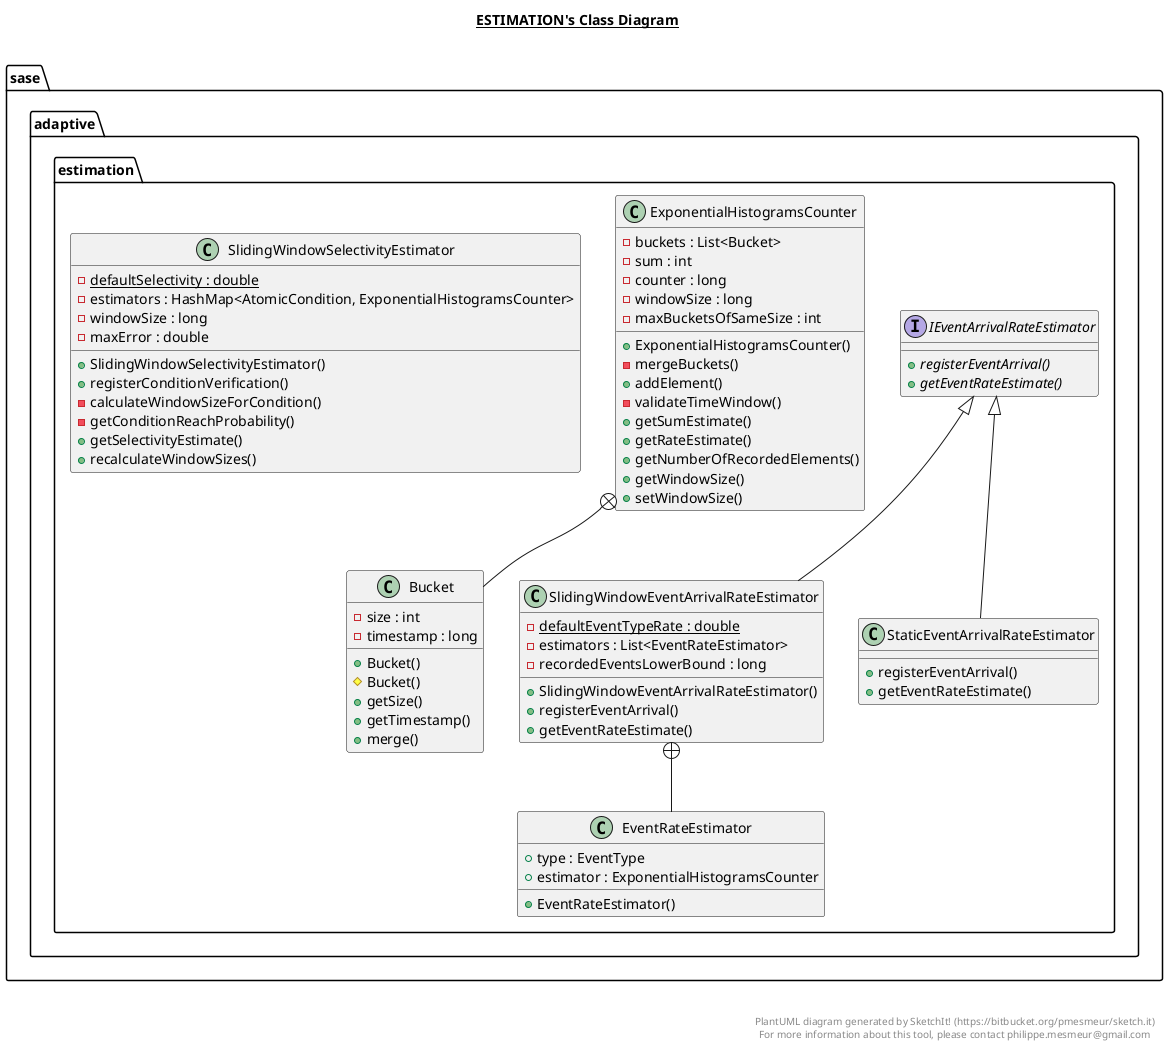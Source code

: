 @startuml

title __ESTIMATION's Class Diagram__\n

  package sase.adaptive.estimation {
    class ExponentialHistogramsCounter {
        - buckets : List<Bucket>
        - sum : int
        - counter : long
        - windowSize : long
        - maxBucketsOfSameSize : int
        + ExponentialHistogramsCounter()
        - mergeBuckets()
        + addElement()
        - validateTimeWindow()
        + getSumEstimate()
        + getRateEstimate()
        + getNumberOfRecordedElements()
        + getWindowSize()
        + setWindowSize()
    }
  }
  

  package sase.adaptive.estimation {
    class Bucket {
        - size : int
        - timestamp : long
        + Bucket()
        # Bucket()
        + getSize()
        + getTimestamp()
        + merge()
    }
  }
  

  package sase.adaptive.estimation {
    interface IEventArrivalRateEstimator {
        {abstract} + registerEventArrival()
        {abstract} + getEventRateEstimate()
    }
  }
  

  package sase.adaptive.estimation {
    class SlidingWindowEventArrivalRateEstimator {
        {static} - defaultEventTypeRate : double
        - estimators : List<EventRateEstimator>
        - recordedEventsLowerBound : long
        + SlidingWindowEventArrivalRateEstimator()
        + registerEventArrival()
        + getEventRateEstimate()
    }
  }
  

  package sase.adaptive.estimation {
    class EventRateEstimator {
        + type : EventType
        + estimator : ExponentialHistogramsCounter
        + EventRateEstimator()
    }
  }
  

  package sase.adaptive.estimation {
    class SlidingWindowSelectivityEstimator {
        {static} - defaultSelectivity : double
        - estimators : HashMap<AtomicCondition, ExponentialHistogramsCounter>
        - windowSize : long
        - maxError : double
        + SlidingWindowSelectivityEstimator()
        + registerConditionVerification()
        - calculateWindowSizeForCondition()
        - getConditionReachProbability()
        + getSelectivityEstimate()
        + recalculateWindowSizes()
    }
  }
  

  package sase.adaptive.estimation {
    class StaticEventArrivalRateEstimator {
        + registerEventArrival()
        + getEventRateEstimate()
    }
  }
  

  ExponentialHistogramsCounter +-down- Bucket
  SlidingWindowEventArrivalRateEstimator -up-|> IEventArrivalRateEstimator
  SlidingWindowEventArrivalRateEstimator +-down- EventRateEstimator
  StaticEventArrivalRateEstimator -up-|> IEventArrivalRateEstimator


right footer


PlantUML diagram generated by SketchIt! (https://bitbucket.org/pmesmeur/sketch.it)
For more information about this tool, please contact philippe.mesmeur@gmail.com
endfooter

@enduml
